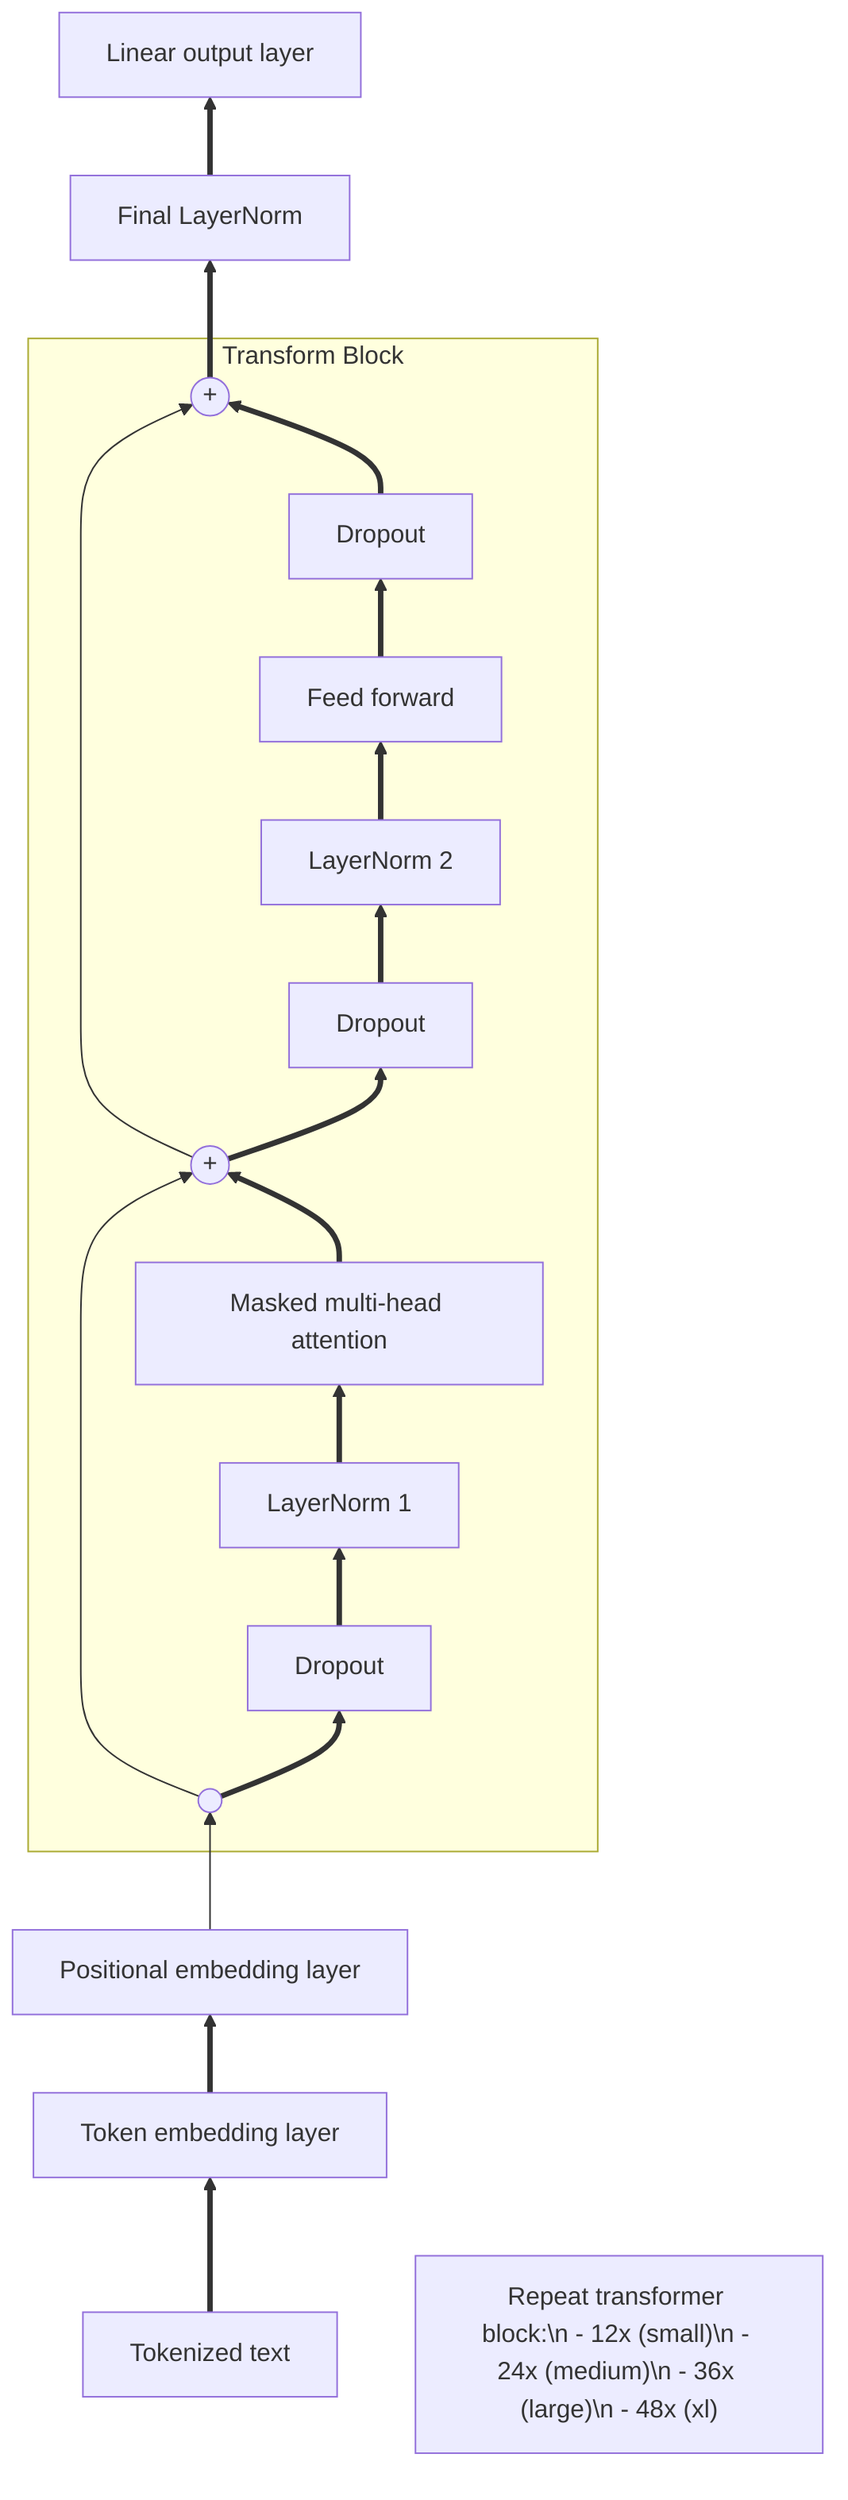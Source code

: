 flowchart BT
    T["Tokenized text"]
    TEL["Token embedding layer"]
    PEL["Positional embedding layer"]
    SC1((" "))
    D1["Dropout"]
    LN1["LayerNorm 1"]
    MHA["Masked multi-head attention"]
    D2["Dropout"]
    SC2(("+"))
    LN2["LayerNorm 2"]
    FF["Feed forward"]
    D3["Dropout"]
    SC3(("+"))
    LNF["Final LayerNorm"]
    LOL["Linear output layer"]

    T ==>  TEL 
    TEL ==>  PEL -->  SC1
    %% Group repeated transformer block
    subgraph TransformerBlock["Transform Block"]
        SC1 ==>  D1
        SC1 -->  SC2
        SC2 -->  SC3

        D1 ==>  LN1 ==>  MHA
        MHA ==>  SC2
        SC2 ==>  D2 ==>  LN2
        LN2 ==>  FF ==>  D3
        D3 ==>  SC3
    end

    SC3 ==>  LNF
    LNF ==>  LOL

Note2["`Repeat transformer block:\n - 12x (small)\n - 24x (medium)\n - 36x (large)\n - 48x (xl)`"]